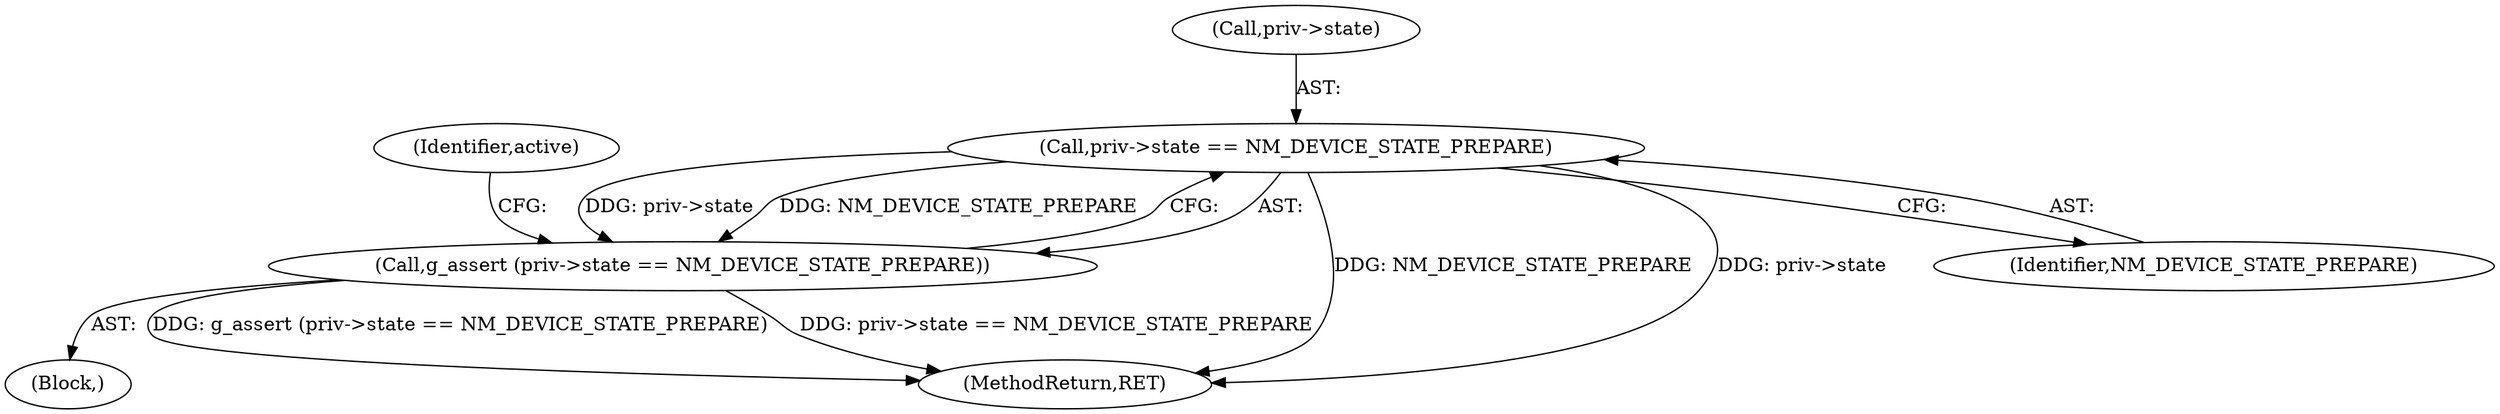 digraph "0_NetworkManager_d5fc88e573fa58b93034b04d35a2454f5d28cad9@pointer" {
"1003541" [label="(Call,priv->state == NM_DEVICE_STATE_PREPARE)"];
"1003540" [label="(Call,g_assert (priv->state == NM_DEVICE_STATE_PREPARE))"];
"1003541" [label="(Call,priv->state == NM_DEVICE_STATE_PREPARE)"];
"1003542" [label="(Call,priv->state)"];
"1007368" [label="(MethodReturn,RET)"];
"1003548" [label="(Identifier,active)"];
"1003533" [label="(Block,)"];
"1003545" [label="(Identifier,NM_DEVICE_STATE_PREPARE)"];
"1003540" [label="(Call,g_assert (priv->state == NM_DEVICE_STATE_PREPARE))"];
"1003541" -> "1003540"  [label="AST: "];
"1003541" -> "1003545"  [label="CFG: "];
"1003542" -> "1003541"  [label="AST: "];
"1003545" -> "1003541"  [label="AST: "];
"1003540" -> "1003541"  [label="CFG: "];
"1003541" -> "1007368"  [label="DDG: NM_DEVICE_STATE_PREPARE"];
"1003541" -> "1007368"  [label="DDG: priv->state"];
"1003541" -> "1003540"  [label="DDG: priv->state"];
"1003541" -> "1003540"  [label="DDG: NM_DEVICE_STATE_PREPARE"];
"1003540" -> "1003533"  [label="AST: "];
"1003548" -> "1003540"  [label="CFG: "];
"1003540" -> "1007368"  [label="DDG: g_assert (priv->state == NM_DEVICE_STATE_PREPARE)"];
"1003540" -> "1007368"  [label="DDG: priv->state == NM_DEVICE_STATE_PREPARE"];
}
